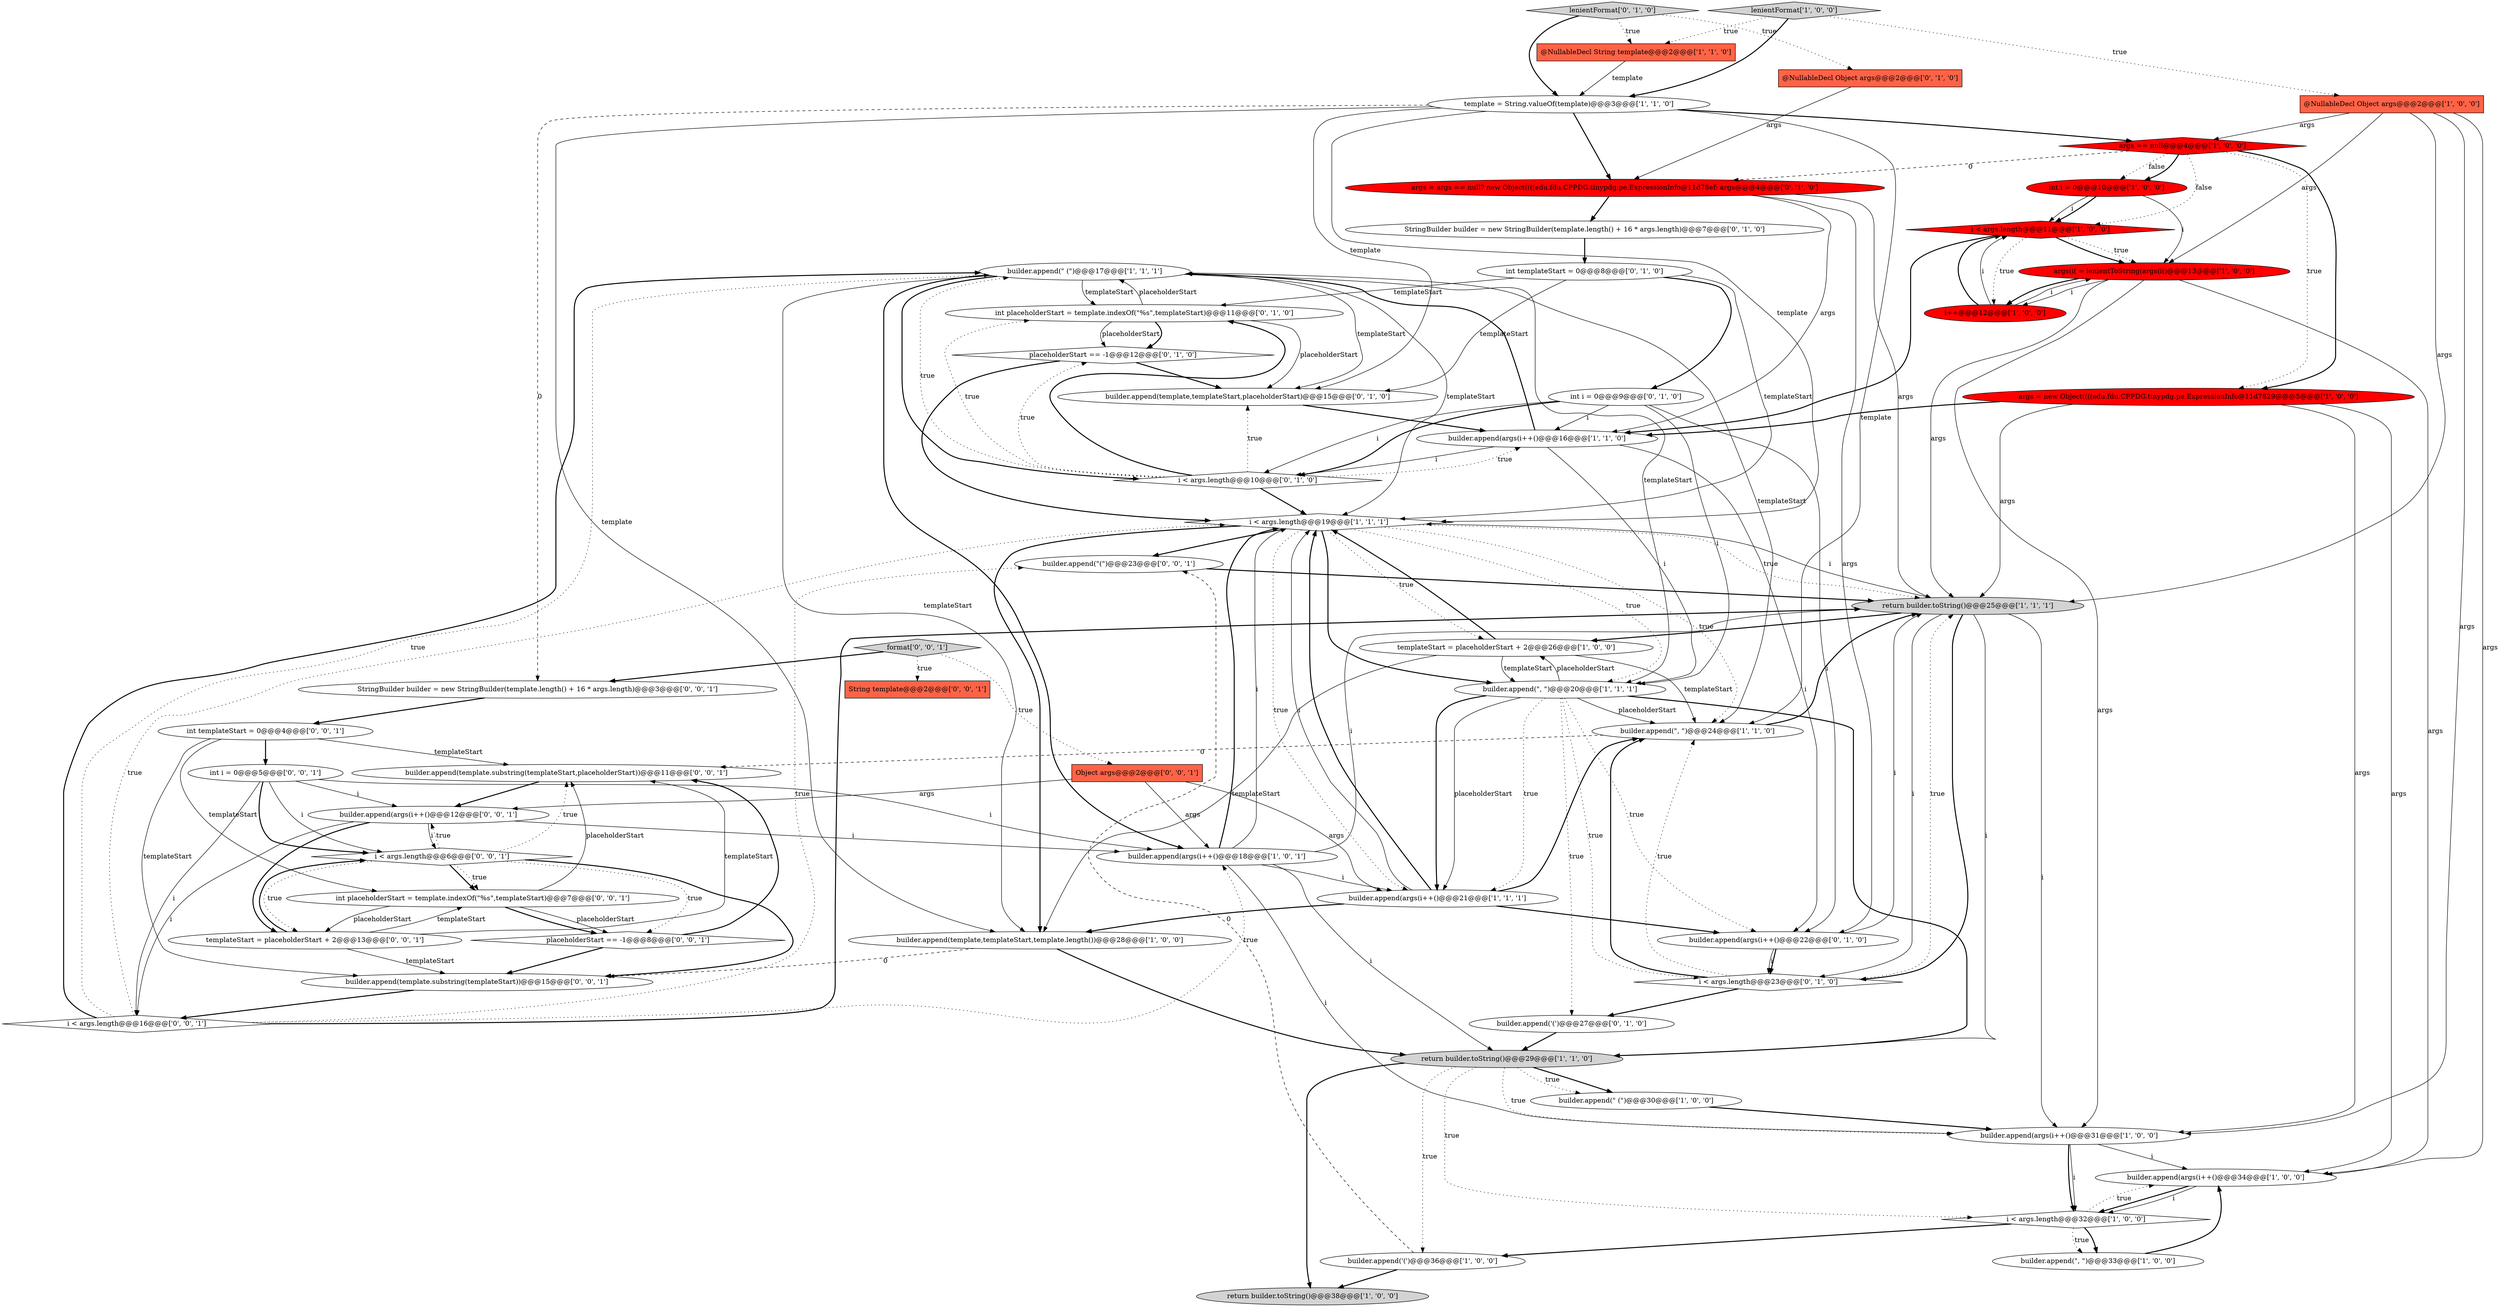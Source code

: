 digraph {
1 [style = filled, label = "builder.append(\" (\")@@@17@@@['1', '1', '1']", fillcolor = white, shape = ellipse image = "AAA0AAABBB1BBB"];
19 [style = filled, label = "builder.append(\", \")@@@33@@@['1', '0', '0']", fillcolor = white, shape = ellipse image = "AAA0AAABBB1BBB"];
22 [style = filled, label = "builder.append(args(i++()@@@34@@@['1', '0', '0']", fillcolor = white, shape = ellipse image = "AAA0AAABBB1BBB"];
25 [style = filled, label = "return builder.toString()@@@38@@@['1', '0', '0']", fillcolor = lightgray, shape = ellipse image = "AAA0AAABBB1BBB"];
36 [style = filled, label = "int placeholderStart = template.indexOf(\"%s\",templateStart)@@@11@@@['0', '1', '0']", fillcolor = white, shape = ellipse image = "AAA0AAABBB2BBB"];
53 [style = filled, label = "builder.append(\"(\")@@@23@@@['0', '0', '1']", fillcolor = white, shape = ellipse image = "AAA0AAABBB3BBB"];
7 [style = filled, label = "builder.append(args(i++()@@@31@@@['1', '0', '0']", fillcolor = white, shape = ellipse image = "AAA0AAABBB1BBB"];
5 [style = filled, label = "template = String.valueOf(template)@@@3@@@['1', '1', '0']", fillcolor = white, shape = ellipse image = "AAA0AAABBB1BBB"];
49 [style = filled, label = "placeholderStart == -1@@@8@@@['0', '0', '1']", fillcolor = white, shape = diamond image = "AAA0AAABBB3BBB"];
14 [style = filled, label = "builder.append(\", \")@@@24@@@['1', '1', '0']", fillcolor = white, shape = ellipse image = "AAA0AAABBB1BBB"];
6 [style = filled, label = "return builder.toString()@@@25@@@['1', '1', '1']", fillcolor = lightgray, shape = ellipse image = "AAA0AAABBB1BBB"];
31 [style = filled, label = "int i = 0@@@9@@@['0', '1', '0']", fillcolor = white, shape = ellipse image = "AAA0AAABBB2BBB"];
3 [style = filled, label = "builder.append(template,templateStart,template.length())@@@28@@@['1', '0', '0']", fillcolor = white, shape = ellipse image = "AAA0AAABBB1BBB"];
24 [style = filled, label = "return builder.toString()@@@29@@@['1', '1', '0']", fillcolor = lightgray, shape = ellipse image = "AAA0AAABBB1BBB"];
11 [style = filled, label = "args(i( = lenientToString(args(i()@@@13@@@['1', '0', '0']", fillcolor = red, shape = ellipse image = "AAA1AAABBB1BBB"];
41 [style = filled, label = "int placeholderStart = template.indexOf(\"%s\",templateStart)@@@7@@@['0', '0', '1']", fillcolor = white, shape = ellipse image = "AAA0AAABBB3BBB"];
27 [style = filled, label = "builder.append('(')@@@36@@@['1', '0', '0']", fillcolor = white, shape = ellipse image = "AAA0AAABBB1BBB"];
21 [style = filled, label = "templateStart = placeholderStart + 2@@@26@@@['1', '0', '0']", fillcolor = white, shape = ellipse image = "AAA0AAABBB1BBB"];
9 [style = filled, label = "builder.append(\" (\")@@@30@@@['1', '0', '0']", fillcolor = white, shape = ellipse image = "AAA0AAABBB1BBB"];
35 [style = filled, label = "args = args == null? new Object((((edu.fdu.CPPDG.tinypdg.pe.ExpressionInfo@11d78ef: args@@@4@@@['0', '1', '0']", fillcolor = red, shape = ellipse image = "AAA1AAABBB2BBB"];
23 [style = filled, label = "builder.append(args(i++()@@@18@@@['1', '0', '1']", fillcolor = white, shape = ellipse image = "AAA0AAABBB1BBB"];
54 [style = filled, label = "Object args@@@2@@@['0', '0', '1']", fillcolor = tomato, shape = box image = "AAA0AAABBB3BBB"];
16 [style = filled, label = "i < args.length@@@11@@@['1', '0', '0']", fillcolor = red, shape = diamond image = "AAA1AAABBB1BBB"];
10 [style = filled, label = "@NullableDecl Object args@@@2@@@['1', '0', '0']", fillcolor = tomato, shape = box image = "AAA0AAABBB1BBB"];
28 [style = filled, label = "builder.append(args(i++()@@@22@@@['0', '1', '0']", fillcolor = white, shape = ellipse image = "AAA0AAABBB2BBB"];
44 [style = filled, label = "builder.append(args(i++()@@@12@@@['0', '0', '1']", fillcolor = white, shape = ellipse image = "AAA0AAABBB3BBB"];
38 [style = filled, label = "@NullableDecl Object args@@@2@@@['0', '1', '0']", fillcolor = tomato, shape = box image = "AAA0AAABBB2BBB"];
2 [style = filled, label = "lenientFormat['1', '0', '0']", fillcolor = lightgray, shape = diamond image = "AAA0AAABBB1BBB"];
26 [style = filled, label = "builder.append(args(i++()@@@16@@@['1', '1', '0']", fillcolor = white, shape = ellipse image = "AAA0AAABBB1BBB"];
8 [style = filled, label = "int i = 0@@@10@@@['1', '0', '0']", fillcolor = red, shape = ellipse image = "AAA1AAABBB1BBB"];
51 [style = filled, label = "i < args.length@@@16@@@['0', '0', '1']", fillcolor = white, shape = diamond image = "AAA0AAABBB3BBB"];
0 [style = filled, label = "i++@@@12@@@['1', '0', '0']", fillcolor = red, shape = ellipse image = "AAA1AAABBB1BBB"];
12 [style = filled, label = "@NullableDecl String template@@@2@@@['1', '1', '0']", fillcolor = tomato, shape = box image = "AAA0AAABBB1BBB"];
29 [style = filled, label = "i < args.length@@@10@@@['0', '1', '0']", fillcolor = white, shape = diamond image = "AAA0AAABBB2BBB"];
34 [style = filled, label = "StringBuilder builder = new StringBuilder(template.length() + 16 * args.length)@@@7@@@['0', '1', '0']", fillcolor = white, shape = ellipse image = "AAA0AAABBB2BBB"];
20 [style = filled, label = "builder.append(\", \")@@@20@@@['1', '1', '1']", fillcolor = white, shape = ellipse image = "AAA0AAABBB1BBB"];
15 [style = filled, label = "args = new Object((((edu.fdu.CPPDG.tinypdg.pe.ExpressionInfo@11d7829@@@5@@@['1', '0', '0']", fillcolor = red, shape = ellipse image = "AAA1AAABBB1BBB"];
13 [style = filled, label = "i < args.length@@@19@@@['1', '1', '1']", fillcolor = white, shape = diamond image = "AAA0AAABBB1BBB"];
45 [style = filled, label = "i < args.length@@@6@@@['0', '0', '1']", fillcolor = white, shape = diamond image = "AAA0AAABBB3BBB"];
52 [style = filled, label = "templateStart = placeholderStart + 2@@@13@@@['0', '0', '1']", fillcolor = white, shape = ellipse image = "AAA0AAABBB3BBB"];
55 [style = filled, label = "builder.append(template.substring(templateStart,placeholderStart))@@@11@@@['0', '0', '1']", fillcolor = white, shape = ellipse image = "AAA0AAABBB3BBB"];
46 [style = filled, label = "format['0', '0', '1']", fillcolor = lightgray, shape = diamond image = "AAA0AAABBB3BBB"];
39 [style = filled, label = "builder.append('(')@@@27@@@['0', '1', '0']", fillcolor = white, shape = ellipse image = "AAA0AAABBB2BBB"];
50 [style = filled, label = "builder.append(template.substring(templateStart))@@@15@@@['0', '0', '1']", fillcolor = white, shape = ellipse image = "AAA0AAABBB3BBB"];
48 [style = filled, label = "String template@@@2@@@['0', '0', '1']", fillcolor = tomato, shape = box image = "AAA0AAABBB3BBB"];
4 [style = filled, label = "i < args.length@@@32@@@['1', '0', '0']", fillcolor = white, shape = diamond image = "AAA0AAABBB1BBB"];
18 [style = filled, label = "builder.append(args(i++()@@@21@@@['1', '1', '1']", fillcolor = white, shape = ellipse image = "AAA0AAABBB1BBB"];
42 [style = filled, label = "int templateStart = 0@@@4@@@['0', '0', '1']", fillcolor = white, shape = ellipse image = "AAA0AAABBB3BBB"];
47 [style = filled, label = "StringBuilder builder = new StringBuilder(template.length() + 16 * args.length)@@@3@@@['0', '0', '1']", fillcolor = white, shape = ellipse image = "AAA0AAABBB3BBB"];
43 [style = filled, label = "int i = 0@@@5@@@['0', '0', '1']", fillcolor = white, shape = ellipse image = "AAA0AAABBB3BBB"];
33 [style = filled, label = "int templateStart = 0@@@8@@@['0', '1', '0']", fillcolor = white, shape = ellipse image = "AAA0AAABBB2BBB"];
17 [style = filled, label = "args == null@@@4@@@['1', '0', '0']", fillcolor = red, shape = diamond image = "AAA1AAABBB1BBB"];
37 [style = filled, label = "lenientFormat['0', '1', '0']", fillcolor = lightgray, shape = diamond image = "AAA0AAABBB2BBB"];
30 [style = filled, label = "i < args.length@@@23@@@['0', '1', '0']", fillcolor = white, shape = diamond image = "AAA0AAABBB2BBB"];
40 [style = filled, label = "builder.append(template,templateStart,placeholderStart)@@@15@@@['0', '1', '0']", fillcolor = white, shape = ellipse image = "AAA0AAABBB2BBB"];
32 [style = filled, label = "placeholderStart == -1@@@12@@@['0', '1', '0']", fillcolor = white, shape = diamond image = "AAA0AAABBB2BBB"];
8->16 [style = bold, label=""];
18->3 [style = bold, label=""];
10->11 [style = solid, label="args"];
23->6 [style = solid, label="i"];
23->24 [style = solid, label="i"];
8->16 [style = solid, label="i"];
3->24 [style = bold, label=""];
10->7 [style = solid, label="args"];
5->40 [style = solid, label="template"];
24->4 [style = dotted, label="true"];
41->49 [style = solid, label="placeholderStart"];
13->20 [style = dotted, label="true"];
17->35 [style = dashed, label="0"];
28->6 [style = solid, label="i"];
39->24 [style = bold, label=""];
51->1 [style = bold, label=""];
24->27 [style = dotted, label="true"];
9->7 [style = bold, label=""];
29->26 [style = dotted, label="true"];
6->13 [style = solid, label="i"];
7->4 [style = solid, label="i"];
1->23 [style = bold, label=""];
18->13 [style = solid, label="i"];
22->4 [style = bold, label=""];
49->55 [style = bold, label=""];
37->5 [style = bold, label=""];
11->22 [style = solid, label="args"];
17->8 [style = dotted, label="false"];
37->38 [style = dotted, label="true"];
17->15 [style = dotted, label="true"];
21->14 [style = solid, label="templateStart"];
13->21 [style = dotted, label="true"];
12->5 [style = solid, label="template"];
23->13 [style = bold, label=""];
20->30 [style = dotted, label="true"];
46->48 [style = dotted, label="true"];
11->7 [style = solid, label="args"];
1->36 [style = solid, label="templateStart"];
20->18 [style = dotted, label="true"];
40->26 [style = bold, label=""];
30->14 [style = bold, label=""];
10->17 [style = solid, label="args"];
36->32 [style = solid, label="placeholderStart"];
44->45 [style = solid, label="i"];
20->14 [style = solid, label="placeholderStart"];
51->53 [style = dotted, label="true"];
11->0 [style = solid, label="i"];
38->35 [style = solid, label="args"];
27->25 [style = bold, label=""];
29->36 [style = dotted, label="true"];
54->18 [style = solid, label="args"];
51->23 [style = dotted, label="true"];
1->40 [style = solid, label="templateStart"];
23->13 [style = solid, label="i"];
21->13 [style = bold, label=""];
2->10 [style = dotted, label="true"];
41->55 [style = solid, label="placeholderStart"];
29->36 [style = bold, label=""];
45->41 [style = bold, label=""];
8->11 [style = solid, label="i"];
13->6 [style = dotted, label="true"];
28->30 [style = bold, label=""];
5->13 [style = solid, label="template"];
26->1 [style = bold, label=""];
34->33 [style = bold, label=""];
4->19 [style = bold, label=""];
30->6 [style = dotted, label="true"];
16->26 [style = bold, label=""];
45->52 [style = dotted, label="true"];
52->45 [style = bold, label=""];
31->29 [style = bold, label=""];
41->49 [style = bold, label=""];
44->51 [style = solid, label="i"];
45->44 [style = dotted, label="true"];
6->7 [style = solid, label="i"];
10->22 [style = solid, label="args"];
5->17 [style = bold, label=""];
27->53 [style = dashed, label="0"];
18->28 [style = bold, label=""];
43->45 [style = bold, label=""];
33->40 [style = solid, label="templateStart"];
45->49 [style = dotted, label="true"];
20->18 [style = bold, label=""];
17->16 [style = dotted, label="false"];
4->22 [style = dotted, label="true"];
46->54 [style = dotted, label="true"];
29->40 [style = dotted, label="true"];
15->6 [style = solid, label="args"];
17->15 [style = bold, label=""];
2->12 [style = dotted, label="true"];
15->22 [style = solid, label="args"];
43->51 [style = solid, label="i"];
35->34 [style = bold, label=""];
16->11 [style = dotted, label="true"];
19->22 [style = bold, label=""];
29->32 [style = dotted, label="true"];
14->6 [style = bold, label=""];
35->26 [style = solid, label="args"];
24->7 [style = dotted, label="true"];
42->55 [style = solid, label="templateStart"];
28->30 [style = solid, label="i"];
17->8 [style = bold, label=""];
43->44 [style = solid, label="i"];
0->16 [style = bold, label=""];
13->18 [style = dotted, label="true"];
26->29 [style = solid, label="i"];
29->1 [style = dotted, label="true"];
21->20 [style = solid, label="templateStart"];
47->42 [style = bold, label=""];
52->41 [style = solid, label="templateStart"];
6->21 [style = bold, label=""];
10->6 [style = solid, label="args"];
26->20 [style = solid, label="i"];
35->28 [style = solid, label="args"];
31->26 [style = solid, label="i"];
15->7 [style = solid, label="args"];
43->23 [style = solid, label="i"];
51->6 [style = bold, label=""];
41->52 [style = solid, label="placeholderStart"];
7->4 [style = bold, label=""];
20->39 [style = dotted, label="true"];
5->3 [style = solid, label="template"];
45->41 [style = dotted, label="true"];
49->50 [style = bold, label=""];
20->21 [style = solid, label="placeholderStart"];
29->13 [style = bold, label=""];
30->14 [style = dotted, label="true"];
43->45 [style = solid, label="i"];
0->16 [style = solid, label="i"];
24->25 [style = bold, label=""];
32->40 [style = bold, label=""];
51->13 [style = dotted, label="true"];
14->55 [style = dashed, label="0"];
52->55 [style = solid, label="templateStart"];
42->41 [style = solid, label="templateStart"];
52->50 [style = solid, label="templateStart"];
6->30 [style = bold, label=""];
1->29 [style = bold, label=""];
13->14 [style = dotted, label="true"];
5->35 [style = bold, label=""];
24->9 [style = bold, label=""];
2->5 [style = bold, label=""];
4->19 [style = dotted, label="true"];
36->1 [style = solid, label="placeholderStart"];
20->18 [style = solid, label="placeholderStart"];
33->13 [style = solid, label="templateStart"];
16->11 [style = bold, label=""];
42->43 [style = bold, label=""];
7->22 [style = solid, label="i"];
13->53 [style = bold, label=""];
23->18 [style = solid, label="i"];
5->47 [style = dashed, label="0"];
1->20 [style = solid, label="templateStart"];
24->9 [style = dotted, label="true"];
37->12 [style = dotted, label="true"];
36->32 [style = bold, label=""];
33->36 [style = solid, label="templateStart"];
26->28 [style = solid, label="i"];
22->4 [style = solid, label="i"];
42->50 [style = solid, label="templateStart"];
46->47 [style = bold, label=""];
6->24 [style = solid, label="i"];
31->29 [style = solid, label="i"];
1->3 [style = solid, label="templateStart"];
1->13 [style = solid, label="templateStart"];
15->26 [style = bold, label=""];
21->3 [style = solid, label="templateStart"];
55->44 [style = bold, label=""];
11->6 [style = solid, label="args"];
11->0 [style = bold, label=""];
5->14 [style = solid, label="template"];
3->50 [style = dashed, label="0"];
16->0 [style = dotted, label="true"];
13->3 [style = bold, label=""];
35->6 [style = solid, label="args"];
6->30 [style = solid, label="i"];
20->28 [style = dotted, label="true"];
54->23 [style = solid, label="args"];
45->50 [style = bold, label=""];
50->51 [style = bold, label=""];
0->11 [style = solid, label="i"];
4->27 [style = bold, label=""];
44->52 [style = bold, label=""];
36->40 [style = solid, label="placeholderStart"];
53->6 [style = bold, label=""];
18->13 [style = bold, label=""];
45->55 [style = dotted, label="true"];
33->31 [style = bold, label=""];
30->39 [style = bold, label=""];
23->7 [style = solid, label="i"];
32->13 [style = bold, label=""];
20->24 [style = bold, label=""];
51->1 [style = dotted, label="true"];
44->23 [style = solid, label="i"];
18->14 [style = bold, label=""];
54->44 [style = solid, label="args"];
1->14 [style = solid, label="templateStart"];
31->20 [style = solid, label="i"];
13->20 [style = bold, label=""];
31->28 [style = solid, label="i"];
}
